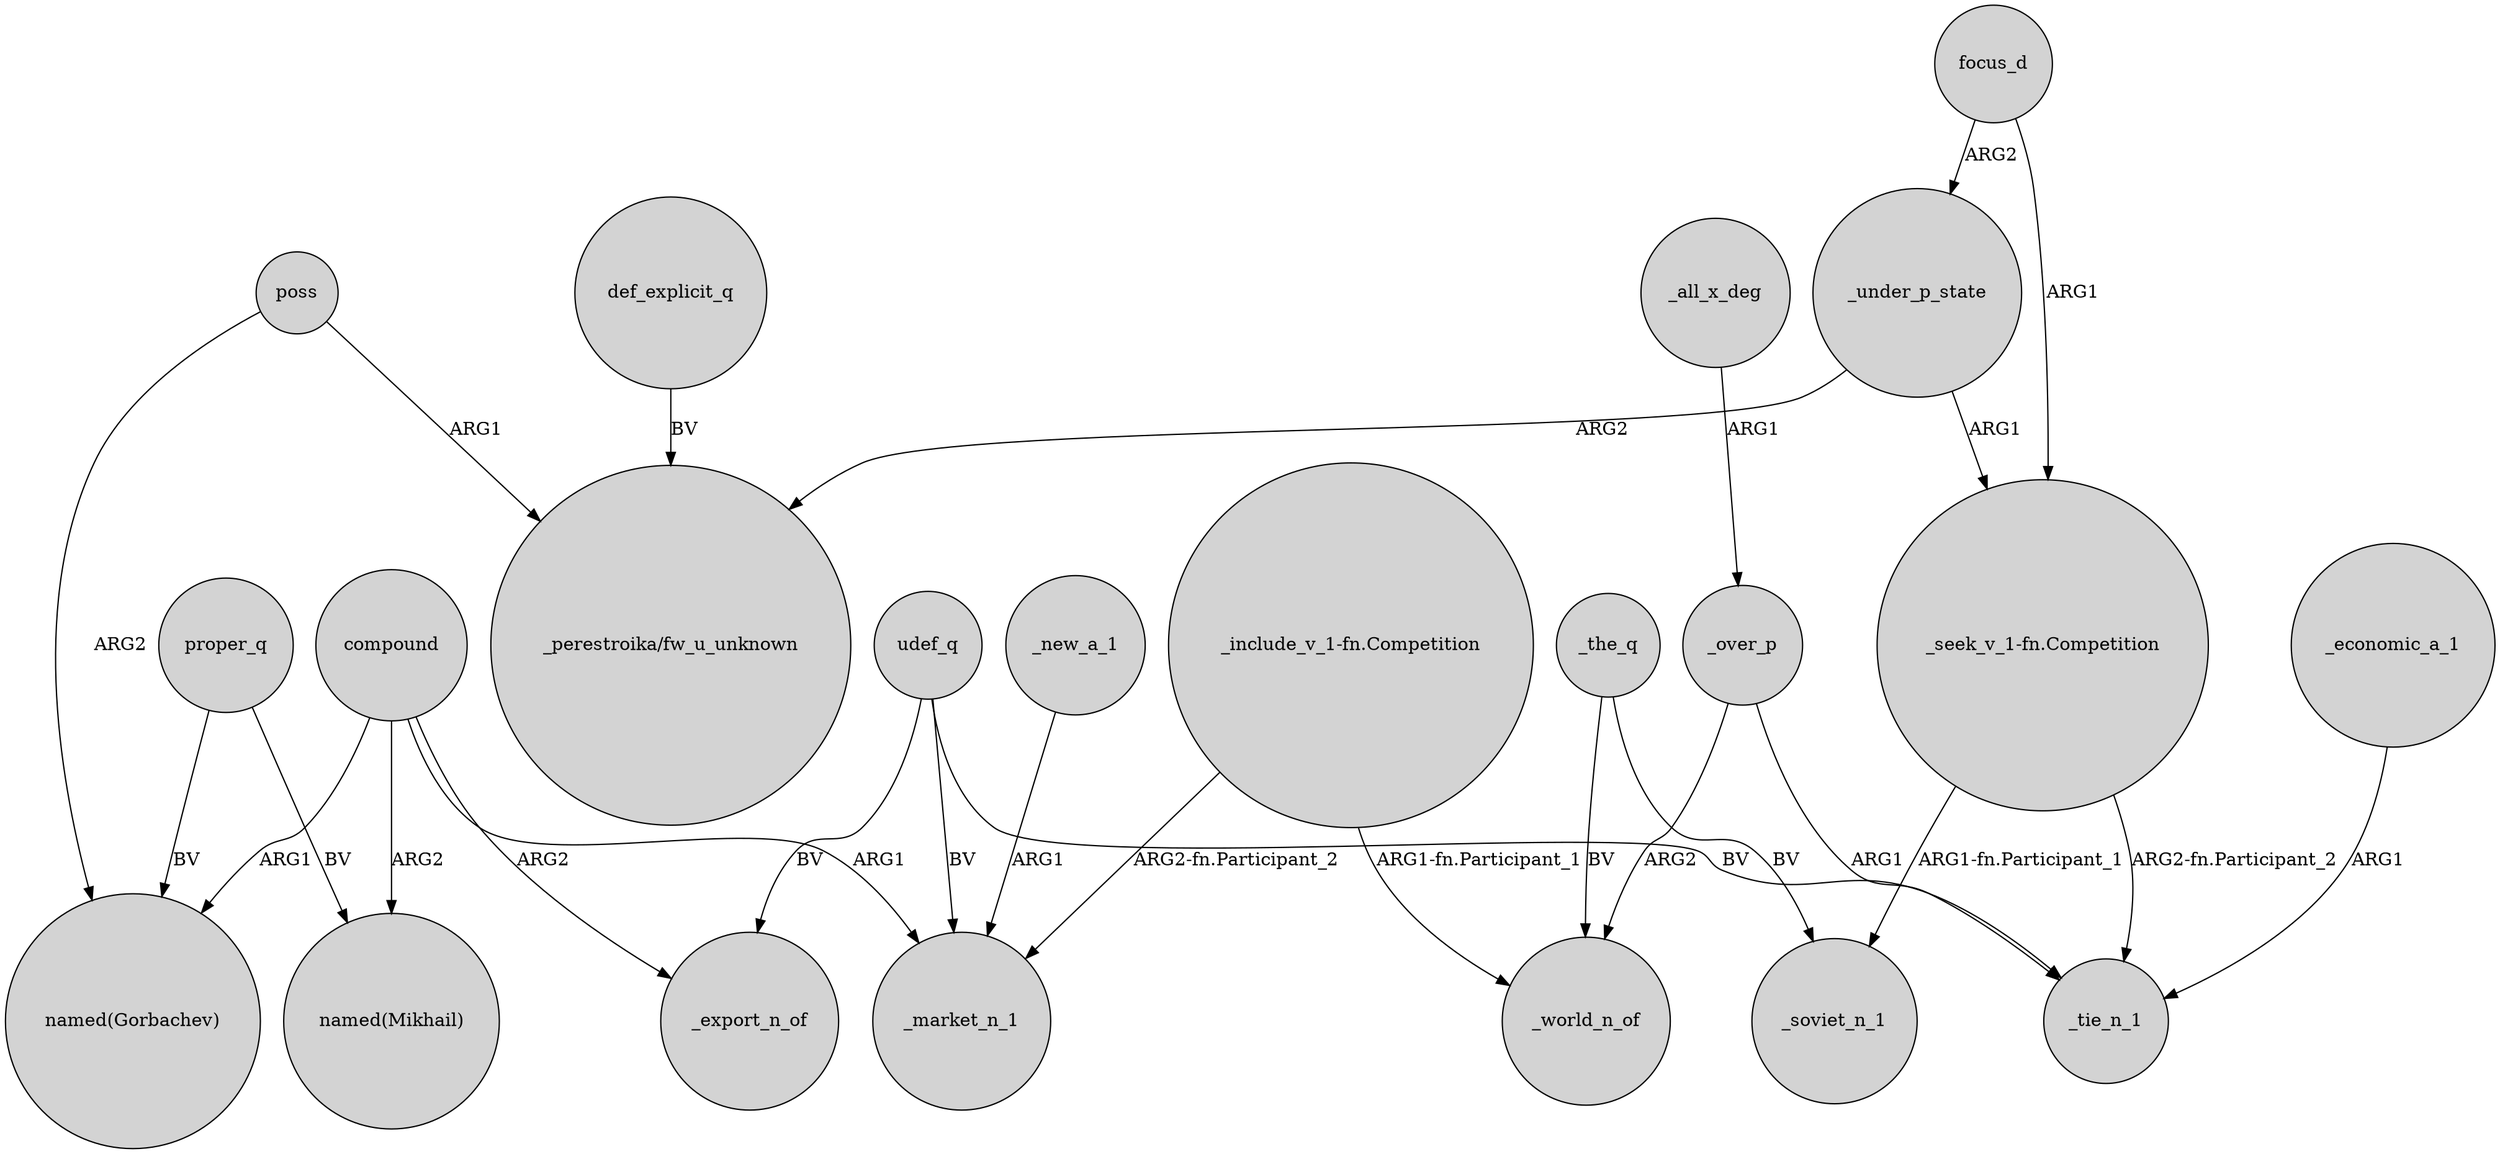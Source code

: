 digraph {
	node [shape=circle style=filled]
	compound -> "named(Mikhail)" [label=ARG2]
	udef_q -> _market_n_1 [label=BV]
	def_explicit_q -> "_perestroika/fw_u_unknown" [label=BV]
	poss -> "named(Gorbachev)" [label=ARG2]
	"_seek_v_1-fn.Competition" -> _tie_n_1 [label="ARG2-fn.Participant_2"]
	"_seek_v_1-fn.Competition" -> _soviet_n_1 [label="ARG1-fn.Participant_1"]
	proper_q -> "named(Mikhail)" [label=BV]
	udef_q -> _tie_n_1 [label=BV]
	udef_q -> _export_n_of [label=BV]
	"_include_v_1-fn.Competition" -> _market_n_1 [label="ARG2-fn.Participant_2"]
	_under_p_state -> "_perestroika/fw_u_unknown" [label=ARG2]
	_over_p -> _tie_n_1 [label=ARG1]
	"_include_v_1-fn.Competition" -> _world_n_of [label="ARG1-fn.Participant_1"]
	_the_q -> _soviet_n_1 [label=BV]
	_over_p -> _world_n_of [label=ARG2]
	_all_x_deg -> _over_p [label=ARG1]
	compound -> "named(Gorbachev)" [label=ARG1]
	_new_a_1 -> _market_n_1 [label=ARG1]
	proper_q -> "named(Gorbachev)" [label=BV]
	focus_d -> _under_p_state [label=ARG2]
	compound -> _export_n_of [label=ARG2]
	_economic_a_1 -> _tie_n_1 [label=ARG1]
	compound -> _market_n_1 [label=ARG1]
	focus_d -> "_seek_v_1-fn.Competition" [label=ARG1]
	_under_p_state -> "_seek_v_1-fn.Competition" [label=ARG1]
	_the_q -> _world_n_of [label=BV]
	poss -> "_perestroika/fw_u_unknown" [label=ARG1]
}
